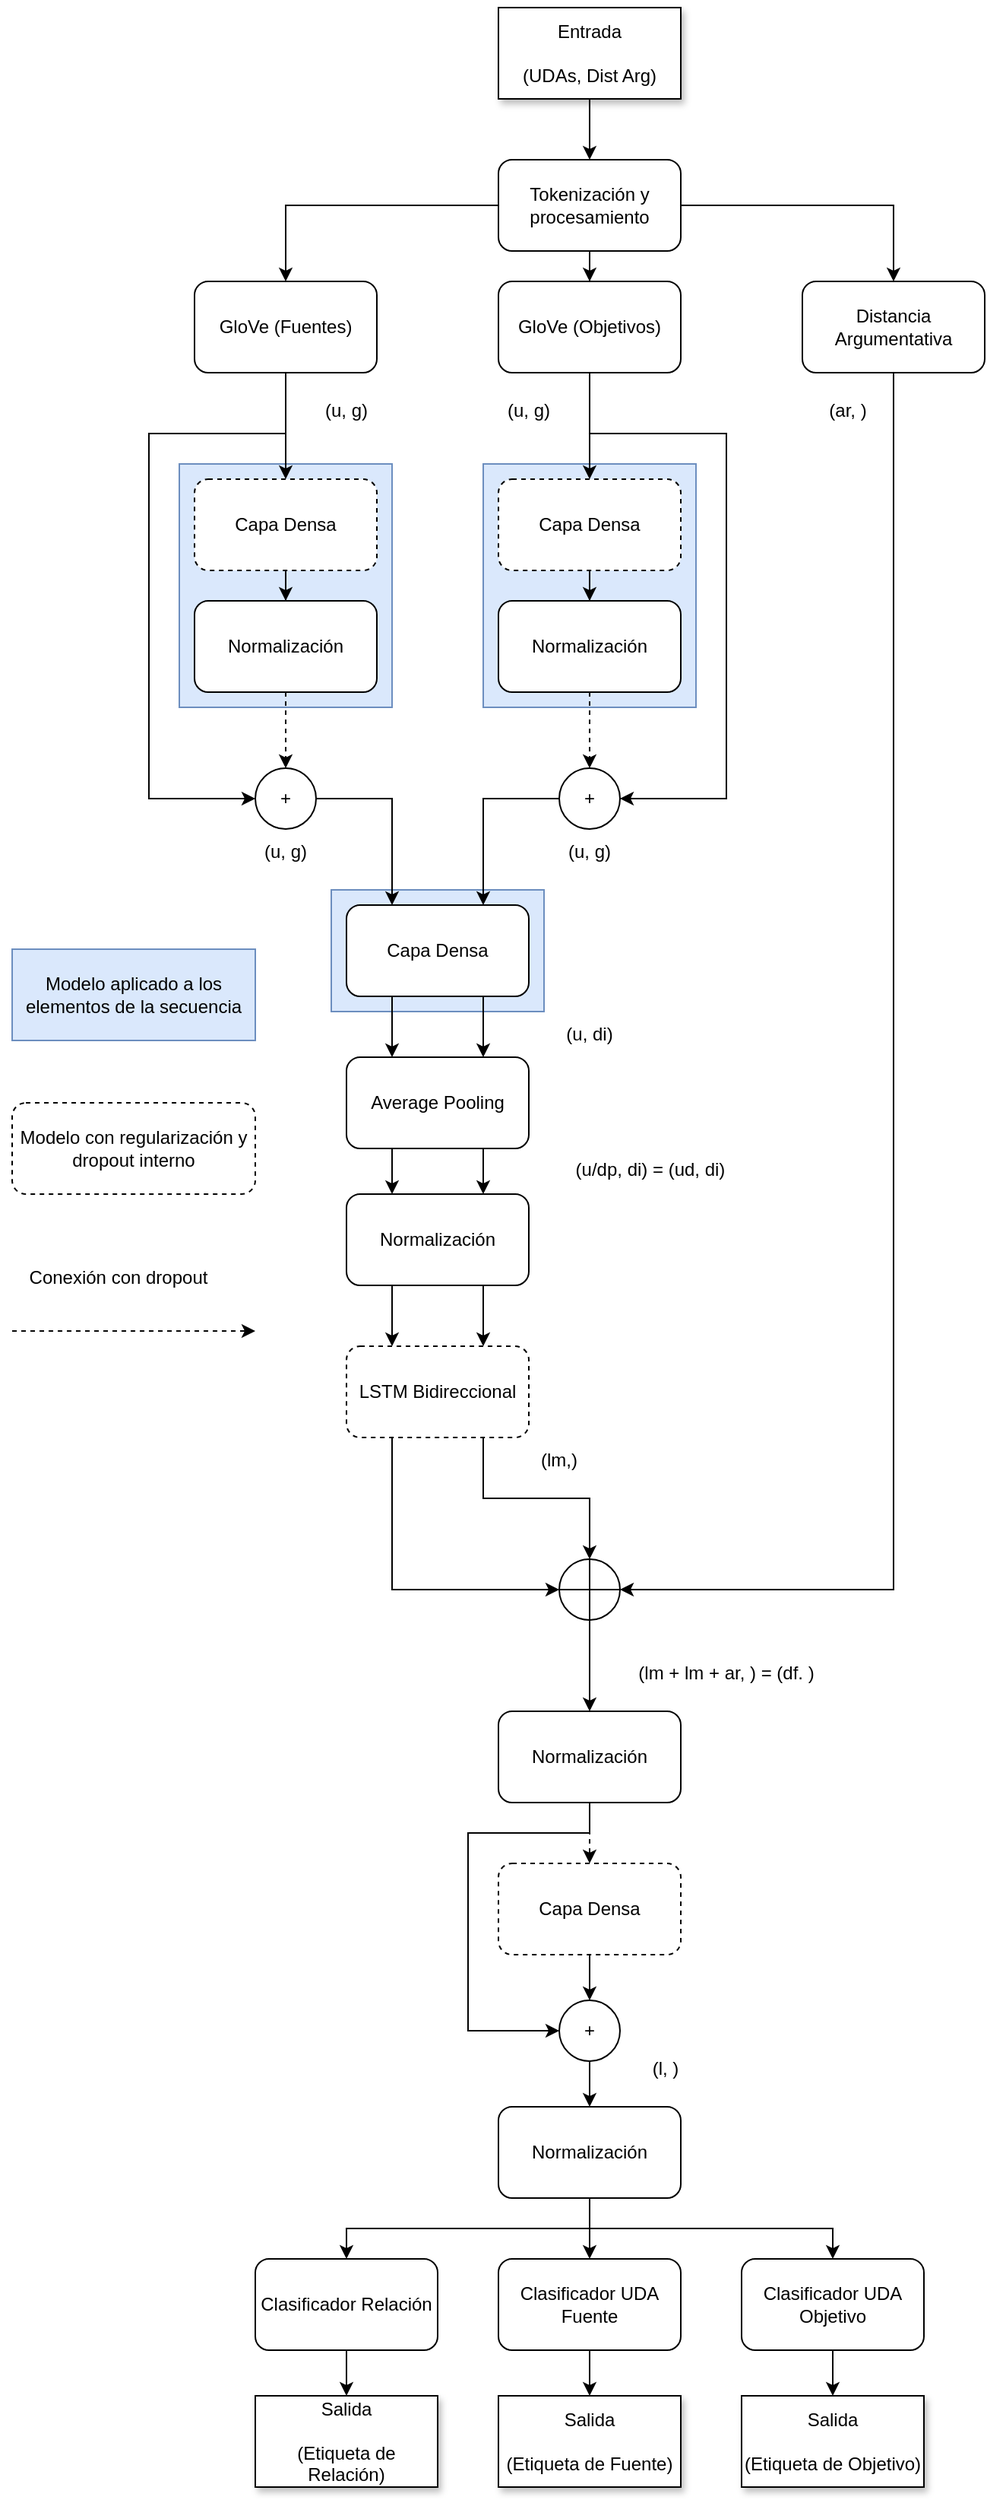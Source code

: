 <mxfile version="21.0.6" type="device" pages="3"><diagram id="xWh3JR6lTzLpPgcHhv8C" name="Página-1"><mxGraphModel dx="1831" dy="573" grid="1" gridSize="10" guides="1" tooltips="1" connect="1" arrows="1" fold="1" page="1" pageScale="1" pageWidth="827" pageHeight="1169" math="0" shadow="0"><root><mxCell id="0"/><mxCell id="1" parent="0"/><mxCell id="vxi1lbmupK3N7lTKFBQk-34" value="" style="rounded=0;whiteSpace=wrap;shadow=0;sketch=0;fillColor=#dae8fc;strokeColor=#6c8ebf;" parent="1" vertex="1"><mxGeometry x="210" y="580" width="140" height="80" as="geometry"/></mxCell><mxCell id="vxi1lbmupK3N7lTKFBQk-17" value="" style="rounded=0;whiteSpace=wrap;shadow=0;sketch=0;fillColor=#dae8fc;strokeColor=#6c8ebf;" parent="1" vertex="1"><mxGeometry x="310" y="300" width="140" height="160" as="geometry"/></mxCell><mxCell id="vxi1lbmupK3N7lTKFBQk-15" value="" style="rounded=0;whiteSpace=wrap;shadow=0;sketch=0;fillColor=#dae8fc;strokeColor=#6c8ebf;" parent="1" vertex="1"><mxGeometry x="110" y="300" width="140" height="160" as="geometry"/></mxCell><mxCell id="vxi1lbmupK3N7lTKFBQk-3" value="" style="edgeStyle=orthogonalEdgeStyle;rounded=0;jumpStyle=gap;orthogonalLoop=1;jettySize=auto;exitX=0.5;exitY=1;exitDx=0;exitDy=0;strokeColor=default;" parent="1" source="vxi1lbmupK3N7lTKFBQk-1" target="vxi1lbmupK3N7lTKFBQk-2" edge="1"><mxGeometry relative="1" as="geometry"/></mxCell><mxCell id="vxi1lbmupK3N7lTKFBQk-1" value="Entrada &#10;&#10;(UDAs, Dist Arg)" style="rounded=0;whiteSpace=wrap;shadow=1;sketch=0;" parent="1" vertex="1"><mxGeometry x="320" width="120" height="60" as="geometry"/></mxCell><mxCell id="vxi1lbmupK3N7lTKFBQk-8" value="" style="edgeStyle=orthogonalEdgeStyle;rounded=0;jumpStyle=gap;orthogonalLoop=1;jettySize=auto;exitX=0;exitY=0.5;exitDx=0;exitDy=0;entryX=0.5;entryY=0;entryDx=0;entryDy=0;strokeColor=default;" parent="1" source="vxi1lbmupK3N7lTKFBQk-2" target="vxi1lbmupK3N7lTKFBQk-6" edge="1"><mxGeometry relative="1" as="geometry"/></mxCell><mxCell id="vxi1lbmupK3N7lTKFBQk-9" value="" style="edgeStyle=orthogonalEdgeStyle;rounded=0;jumpStyle=gap;orthogonalLoop=1;jettySize=auto;strokeColor=default;" parent="1" source="vxi1lbmupK3N7lTKFBQk-2" target="vxi1lbmupK3N7lTKFBQk-7" edge="1"><mxGeometry relative="1" as="geometry"/></mxCell><mxCell id="vxi1lbmupK3N7lTKFBQk-10" value="" style="edgeStyle=orthogonalEdgeStyle;rounded=0;jumpStyle=gap;orthogonalLoop=1;jettySize=auto;exitX=1;exitY=0.5;exitDx=0;exitDy=0;entryX=0.5;entryY=0;entryDx=0;entryDy=0;strokeColor=default;" parent="1" source="vxi1lbmupK3N7lTKFBQk-2" target="vxi1lbmupK3N7lTKFBQk-5" edge="1"><mxGeometry relative="1" as="geometry"/></mxCell><mxCell id="vxi1lbmupK3N7lTKFBQk-2" value="Tokenización y procesamiento" style="rounded=1;whiteSpace=wrap;shadow=0;sketch=0;" parent="1" vertex="1"><mxGeometry x="320" y="100" width="120" height="60" as="geometry"/></mxCell><mxCell id="vxi1lbmupK3N7lTKFBQk-50" value="" style="edgeStyle=orthogonalEdgeStyle;rounded=0;jumpStyle=gap;orthogonalLoop=1;jettySize=auto;exitX=0.5;exitY=1;exitDx=0;exitDy=0;entryX=1;entryY=0.5;entryDx=0;entryDy=0;entryPerimeter=0;strokeColor=default;" parent="1" source="vxi1lbmupK3N7lTKFBQk-5" target="vxi1lbmupK3N7lTKFBQk-48" edge="1"><mxGeometry relative="1" as="geometry"/></mxCell><mxCell id="vxi1lbmupK3N7lTKFBQk-5" value="Distancia Argumentativa" style="rounded=1;whiteSpace=wrap;shadow=0;sketch=0;" parent="1" vertex="1"><mxGeometry x="520" y="180" width="120" height="60" as="geometry"/></mxCell><mxCell id="vxi1lbmupK3N7lTKFBQk-16" value="" style="edgeStyle=orthogonalEdgeStyle;rounded=0;jumpStyle=gap;orthogonalLoop=1;jettySize=auto;strokeColor=default;" parent="1" source="vxi1lbmupK3N7lTKFBQk-6" target="vxi1lbmupK3N7lTKFBQk-11" edge="1"><mxGeometry relative="1" as="geometry"/></mxCell><mxCell id="vxi1lbmupK3N7lTKFBQk-26" value="" style="edgeStyle=orthogonalEdgeStyle;rounded=0;jumpStyle=gap;orthogonalLoop=1;jettySize=auto;exitX=0.5;exitY=1;exitDx=0;exitDy=0;strokeColor=default;entryX=0;entryY=0.5;entryDx=0;entryDy=0;" parent="1" source="vxi1lbmupK3N7lTKFBQk-6" target="vxi1lbmupK3N7lTKFBQk-22" edge="1"><mxGeometry relative="1" as="geometry"><mxPoint x="80" y="520" as="targetPoint"/><Array as="points"><mxPoint x="180" y="280"/><mxPoint x="90" y="280"/><mxPoint x="90" y="520"/></Array></mxGeometry></mxCell><mxCell id="vxi1lbmupK3N7lTKFBQk-6" value="GloVe (Fuentes)" style="rounded=1;whiteSpace=wrap;shadow=0;sketch=0;" parent="1" vertex="1"><mxGeometry x="120" y="180" width="120" height="60" as="geometry"/></mxCell><mxCell id="vxi1lbmupK3N7lTKFBQk-21" value="" style="edgeStyle=orthogonalEdgeStyle;rounded=0;jumpStyle=gap;orthogonalLoop=1;jettySize=auto;strokeColor=default;" parent="1" source="vxi1lbmupK3N7lTKFBQk-7" target="vxi1lbmupK3N7lTKFBQk-19" edge="1"><mxGeometry relative="1" as="geometry"/></mxCell><mxCell id="vxi1lbmupK3N7lTKFBQk-30" value="" style="edgeStyle=orthogonalEdgeStyle;rounded=0;jumpStyle=gap;orthogonalLoop=1;jettySize=auto;exitX=0.5;exitY=1;exitDx=0;exitDy=0;strokeColor=default;entryX=1;entryY=0.5;entryDx=0;entryDy=0;" parent="1" source="vxi1lbmupK3N7lTKFBQk-7" target="vxi1lbmupK3N7lTKFBQk-28" edge="1"><mxGeometry relative="1" as="geometry"><mxPoint x="490" y="490" as="targetPoint"/><Array as="points"><mxPoint x="380" y="280"/><mxPoint x="470" y="280"/><mxPoint x="470" y="520"/></Array></mxGeometry></mxCell><mxCell id="vxi1lbmupK3N7lTKFBQk-7" value="GloVe (Objetivos)" style="rounded=1;whiteSpace=wrap;shadow=0;sketch=0;" parent="1" vertex="1"><mxGeometry x="320" y="180" width="120" height="60" as="geometry"/></mxCell><mxCell id="vxi1lbmupK3N7lTKFBQk-14" value="" style="edgeStyle=orthogonalEdgeStyle;rounded=0;jumpStyle=gap;orthogonalLoop=1;jettySize=auto;strokeColor=default;" parent="1" source="vxi1lbmupK3N7lTKFBQk-11" target="vxi1lbmupK3N7lTKFBQk-12" edge="1"><mxGeometry relative="1" as="geometry"/></mxCell><mxCell id="vxi1lbmupK3N7lTKFBQk-11" value="Capa Densa" style="rounded=1;whiteSpace=wrap;shadow=0;sketch=0;dashed=1;" parent="1" vertex="1"><mxGeometry x="120" y="310" width="120" height="60" as="geometry"/></mxCell><mxCell id="vxi1lbmupK3N7lTKFBQk-27" value="" style="edgeStyle=orthogonalEdgeStyle;rounded=0;jumpStyle=gap;orthogonalLoop=1;jettySize=auto;exitX=0.5;exitY=1;exitDx=0;exitDy=0;strokeColor=default;dashed=1;" parent="1" source="vxi1lbmupK3N7lTKFBQk-12" target="vxi1lbmupK3N7lTKFBQk-22" edge="1"><mxGeometry relative="1" as="geometry"/></mxCell><mxCell id="vxi1lbmupK3N7lTKFBQk-12" value="Normalización" style="rounded=1;whiteSpace=wrap;shadow=0;sketch=0;" parent="1" vertex="1"><mxGeometry x="120" y="390" width="120" height="60" as="geometry"/></mxCell><mxCell id="vxi1lbmupK3N7lTKFBQk-18" value="" style="edgeStyle=orthogonalEdgeStyle;rounded=0;jumpStyle=gap;orthogonalLoop=1;jettySize=auto;strokeColor=default;" parent="1" source="vxi1lbmupK3N7lTKFBQk-19" target="vxi1lbmupK3N7lTKFBQk-20" edge="1"><mxGeometry relative="1" as="geometry"/></mxCell><mxCell id="vxi1lbmupK3N7lTKFBQk-19" value="Capa Densa" style="rounded=1;whiteSpace=wrap;shadow=0;sketch=0;dashed=1;" parent="1" vertex="1"><mxGeometry x="320" y="310" width="120" height="60" as="geometry"/></mxCell><mxCell id="vxi1lbmupK3N7lTKFBQk-31" value="" style="edgeStyle=orthogonalEdgeStyle;rounded=0;jumpStyle=gap;orthogonalLoop=1;jettySize=auto;exitX=0.5;exitY=1;exitDx=0;exitDy=0;strokeColor=default;dashed=1;" parent="1" source="vxi1lbmupK3N7lTKFBQk-20" target="vxi1lbmupK3N7lTKFBQk-28" edge="1"><mxGeometry relative="1" as="geometry"/></mxCell><mxCell id="vxi1lbmupK3N7lTKFBQk-20" value="Normalización" style="rounded=1;whiteSpace=wrap;shadow=0;sketch=0;" parent="1" vertex="1"><mxGeometry x="320" y="390" width="120" height="60" as="geometry"/></mxCell><mxCell id="vxi1lbmupK3N7lTKFBQk-36" value="" style="edgeStyle=orthogonalEdgeStyle;rounded=0;jumpStyle=gap;orthogonalLoop=1;jettySize=auto;exitX=1;exitY=0.5;exitDx=0;exitDy=0;entryX=0.25;entryY=0;entryDx=0;entryDy=0;strokeColor=default;" parent="1" source="vxi1lbmupK3N7lTKFBQk-22" target="vxi1lbmupK3N7lTKFBQk-32" edge="1"><mxGeometry relative="1" as="geometry"/></mxCell><mxCell id="vxi1lbmupK3N7lTKFBQk-22" value="+" style="ellipse;whiteSpace=wrap;aspect=fixed;rounded=0;shadow=0;sketch=0;" parent="1" vertex="1"><mxGeometry x="160" y="500" width="40" height="40" as="geometry"/></mxCell><mxCell id="vxi1lbmupK3N7lTKFBQk-40" value="" style="edgeStyle=orthogonalEdgeStyle;rounded=0;jumpStyle=gap;orthogonalLoop=1;jettySize=auto;exitX=0;exitY=0.5;exitDx=0;exitDy=0;entryX=0.75;entryY=0;entryDx=0;entryDy=0;strokeColor=default;" parent="1" source="vxi1lbmupK3N7lTKFBQk-28" target="vxi1lbmupK3N7lTKFBQk-32" edge="1"><mxGeometry relative="1" as="geometry"/></mxCell><mxCell id="vxi1lbmupK3N7lTKFBQk-28" value="+" style="ellipse;whiteSpace=wrap;aspect=fixed;rounded=0;shadow=0;sketch=0;" parent="1" vertex="1"><mxGeometry x="360" y="500" width="40" height="40" as="geometry"/></mxCell><mxCell id="vxi1lbmupK3N7lTKFBQk-38" value="" style="edgeStyle=orthogonalEdgeStyle;rounded=0;jumpStyle=gap;orthogonalLoop=1;jettySize=auto;exitX=0.25;exitY=1;exitDx=0;exitDy=0;entryX=0.25;entryY=0;entryDx=0;entryDy=0;strokeColor=default;" parent="1" source="vxi1lbmupK3N7lTKFBQk-32" target="vxi1lbmupK3N7lTKFBQk-33" edge="1"><mxGeometry relative="1" as="geometry"/></mxCell><mxCell id="vxi1lbmupK3N7lTKFBQk-39" value="" style="edgeStyle=orthogonalEdgeStyle;rounded=0;jumpStyle=gap;orthogonalLoop=1;jettySize=auto;exitX=0.75;exitY=1;exitDx=0;exitDy=0;entryX=0.75;entryY=0;entryDx=0;entryDy=0;strokeColor=default;" parent="1" source="vxi1lbmupK3N7lTKFBQk-32" target="vxi1lbmupK3N7lTKFBQk-33" edge="1"><mxGeometry relative="1" as="geometry"/></mxCell><mxCell id="vxi1lbmupK3N7lTKFBQk-32" value="Capa Densa" style="rounded=1;whiteSpace=wrap;shadow=0;sketch=0;" parent="1" vertex="1"><mxGeometry x="220" y="590" width="120" height="60" as="geometry"/></mxCell><mxCell id="vxi1lbmupK3N7lTKFBQk-42" value="" style="edgeStyle=orthogonalEdgeStyle;rounded=0;jumpStyle=gap;orthogonalLoop=1;jettySize=auto;exitX=0.25;exitY=1;exitDx=0;exitDy=0;entryX=0.25;entryY=0;entryDx=0;entryDy=0;strokeColor=default;" parent="1" source="vxi1lbmupK3N7lTKFBQk-33" target="vxi1lbmupK3N7lTKFBQk-41" edge="1"><mxGeometry relative="1" as="geometry"/></mxCell><mxCell id="vxi1lbmupK3N7lTKFBQk-43" value="" style="edgeStyle=orthogonalEdgeStyle;rounded=0;jumpStyle=gap;orthogonalLoop=1;jettySize=auto;exitX=0.75;exitY=1;exitDx=0;exitDy=0;entryX=0.75;entryY=0;entryDx=0;entryDy=0;strokeColor=default;" parent="1" source="vxi1lbmupK3N7lTKFBQk-33" target="vxi1lbmupK3N7lTKFBQk-41" edge="1"><mxGeometry relative="1" as="geometry"/></mxCell><mxCell id="vxi1lbmupK3N7lTKFBQk-33" value="Average Pooling" style="rounded=1;whiteSpace=wrap;shadow=0;sketch=0;" parent="1" vertex="1"><mxGeometry x="220" y="690" width="120" height="60" as="geometry"/></mxCell><mxCell id="vxi1lbmupK3N7lTKFBQk-46" value="" style="edgeStyle=orthogonalEdgeStyle;rounded=0;jumpStyle=gap;orthogonalLoop=1;jettySize=auto;exitX=0.25;exitY=1;exitDx=0;exitDy=0;entryX=0.25;entryY=0;entryDx=0;entryDy=0;strokeColor=default;" parent="1" source="vxi1lbmupK3N7lTKFBQk-41" target="vxi1lbmupK3N7lTKFBQk-44" edge="1"><mxGeometry relative="1" as="geometry"/></mxCell><mxCell id="vxi1lbmupK3N7lTKFBQk-47" value="" style="edgeStyle=orthogonalEdgeStyle;rounded=0;jumpStyle=gap;orthogonalLoop=1;jettySize=auto;exitX=0.75;exitY=1;exitDx=0;exitDy=0;entryX=0.75;entryY=0;entryDx=0;entryDy=0;strokeColor=default;" parent="1" source="vxi1lbmupK3N7lTKFBQk-41" target="vxi1lbmupK3N7lTKFBQk-44" edge="1"><mxGeometry relative="1" as="geometry"/></mxCell><mxCell id="vxi1lbmupK3N7lTKFBQk-41" value="Normalización" style="rounded=1;whiteSpace=wrap;shadow=0;sketch=0;" parent="1" vertex="1"><mxGeometry x="220" y="780" width="120" height="60" as="geometry"/></mxCell><mxCell id="vxi1lbmupK3N7lTKFBQk-52" value="" style="edgeStyle=orthogonalEdgeStyle;rounded=0;jumpStyle=gap;orthogonalLoop=1;jettySize=auto;exitX=0.25;exitY=1;exitDx=0;exitDy=0;entryX=0;entryY=0.5;entryDx=0;entryDy=0;strokeColor=default;entryPerimeter=0;" parent="1" source="vxi1lbmupK3N7lTKFBQk-44" target="vxi1lbmupK3N7lTKFBQk-48" edge="1"><mxGeometry relative="1" as="geometry"><mxPoint x="250" y="980" as="targetPoint"/></mxGeometry></mxCell><mxCell id="vxi1lbmupK3N7lTKFBQk-53" value="" style="edgeStyle=orthogonalEdgeStyle;rounded=0;jumpStyle=gap;orthogonalLoop=1;jettySize=auto;exitX=0.75;exitY=1;exitDx=0;exitDy=0;entryX=0.5;entryY=0;entryDx=0;entryDy=0;strokeColor=default;entryPerimeter=0;" parent="1" source="vxi1lbmupK3N7lTKFBQk-44" target="vxi1lbmupK3N7lTKFBQk-48" edge="1"><mxGeometry relative="1" as="geometry"><mxPoint x="310" y="980" as="targetPoint"/></mxGeometry></mxCell><mxCell id="vxi1lbmupK3N7lTKFBQk-44" value="LSTM Bidireccional" style="rounded=1;whiteSpace=wrap;shadow=0;sketch=0;dashed=1;" parent="1" vertex="1"><mxGeometry x="220" y="880" width="120" height="60" as="geometry"/></mxCell><mxCell id="vxi1lbmupK3N7lTKFBQk-59" value="" style="edgeStyle=orthogonalEdgeStyle;rounded=0;jumpStyle=gap;orthogonalLoop=1;jettySize=auto;exitX=0.5;exitY=1;exitDx=0;exitDy=0;exitPerimeter=0;entryX=0.5;entryY=0;entryDx=0;entryDy=0;strokeColor=default;" parent="1" source="vxi1lbmupK3N7lTKFBQk-48" target="vxi1lbmupK3N7lTKFBQk-58" edge="1"><mxGeometry relative="1" as="geometry"/></mxCell><mxCell id="vxi1lbmupK3N7lTKFBQk-48" value="" style="verticalLabelPosition=bottom;verticalAlign=top;shape=mxgraph.flowchart.summing_function;rounded=0;shadow=0;sketch=0;" parent="1" vertex="1"><mxGeometry x="360" y="1020" width="40" height="40" as="geometry"/></mxCell><mxCell id="vxi1lbmupK3N7lTKFBQk-64" value="" style="edgeStyle=orthogonalEdgeStyle;rounded=0;jumpStyle=gap;orthogonalLoop=1;jettySize=auto;exitX=0.5;exitY=1;exitDx=0;exitDy=0;entryX=0.5;entryY=0;entryDx=0;entryDy=0;strokeColor=default;" parent="1" source="vxi1lbmupK3N7lTKFBQk-57" target="vxi1lbmupK3N7lTKFBQk-61" edge="1"><mxGeometry relative="1" as="geometry"/></mxCell><mxCell id="vxi1lbmupK3N7lTKFBQk-57" value="Capa Densa" style="rounded=1;whiteSpace=wrap;shadow=0;sketch=0;dashed=1;" parent="1" vertex="1"><mxGeometry x="320" y="1220" width="120" height="60" as="geometry"/></mxCell><mxCell id="vxi1lbmupK3N7lTKFBQk-60" value="" style="edgeStyle=orthogonalEdgeStyle;rounded=0;jumpStyle=gap;orthogonalLoop=1;jettySize=auto;exitX=0.5;exitY=1;exitDx=0;exitDy=0;entryX=0.5;entryY=0;entryDx=0;entryDy=0;strokeColor=default;dashed=1;" parent="1" source="vxi1lbmupK3N7lTKFBQk-58" target="vxi1lbmupK3N7lTKFBQk-57" edge="1"><mxGeometry relative="1" as="geometry"/></mxCell><mxCell id="vxi1lbmupK3N7lTKFBQk-63" value="" style="edgeStyle=orthogonalEdgeStyle;rounded=0;jumpStyle=gap;orthogonalLoop=1;jettySize=auto;exitX=0.5;exitY=1;exitDx=0;exitDy=0;strokeColor=default;entryX=0;entryY=0.5;entryDx=0;entryDy=0;" parent="1" source="vxi1lbmupK3N7lTKFBQk-58" target="vxi1lbmupK3N7lTKFBQk-61" edge="1"><mxGeometry relative="1" as="geometry"><mxPoint x="350" y="1310" as="targetPoint"/><Array as="points"><mxPoint x="380" y="1200"/><mxPoint x="300" y="1200"/><mxPoint x="300" y="1330"/></Array></mxGeometry></mxCell><mxCell id="vxi1lbmupK3N7lTKFBQk-58" value="Normalización" style="rounded=1;whiteSpace=wrap;shadow=0;sketch=0;" parent="1" vertex="1"><mxGeometry x="320" y="1120" width="120" height="60" as="geometry"/></mxCell><mxCell id="vxi1lbmupK3N7lTKFBQk-66" value="" style="edgeStyle=orthogonalEdgeStyle;rounded=0;jumpStyle=gap;orthogonalLoop=1;jettySize=auto;exitX=0.5;exitY=1;exitDx=0;exitDy=0;entryX=0.5;entryY=0;entryDx=0;entryDy=0;strokeColor=default;" parent="1" source="vxi1lbmupK3N7lTKFBQk-61" target="vxi1lbmupK3N7lTKFBQk-65" edge="1"><mxGeometry relative="1" as="geometry"/></mxCell><mxCell id="vxi1lbmupK3N7lTKFBQk-61" value="+" style="ellipse;whiteSpace=wrap;aspect=fixed;rounded=0;shadow=0;sketch=0;" parent="1" vertex="1"><mxGeometry x="360" y="1310" width="40" height="40" as="geometry"/></mxCell><mxCell id="vxi1lbmupK3N7lTKFBQk-70" value="" style="edgeStyle=orthogonalEdgeStyle;rounded=0;jumpStyle=gap;orthogonalLoop=1;jettySize=auto;exitX=0.5;exitY=1;exitDx=0;exitDy=0;entryX=0.5;entryY=0;entryDx=0;entryDy=0;strokeColor=default;" parent="1" source="vxi1lbmupK3N7lTKFBQk-65" target="vxi1lbmupK3N7lTKFBQk-67" edge="1"><mxGeometry relative="1" as="geometry"/></mxCell><mxCell id="vxi1lbmupK3N7lTKFBQk-71" value="" style="edgeStyle=orthogonalEdgeStyle;rounded=0;jumpStyle=gap;orthogonalLoop=1;jettySize=auto;exitX=0.5;exitY=1;exitDx=0;exitDy=0;entryX=0.5;entryY=0;entryDx=0;entryDy=0;strokeColor=default;" parent="1" source="vxi1lbmupK3N7lTKFBQk-65" target="vxi1lbmupK3N7lTKFBQk-68" edge="1"><mxGeometry relative="1" as="geometry"/></mxCell><mxCell id="vxi1lbmupK3N7lTKFBQk-72" value="" style="edgeStyle=orthogonalEdgeStyle;rounded=0;jumpStyle=gap;orthogonalLoop=1;jettySize=auto;exitX=0.5;exitY=1;exitDx=0;exitDy=0;strokeColor=default;" parent="1" source="vxi1lbmupK3N7lTKFBQk-65" target="vxi1lbmupK3N7lTKFBQk-69" edge="1"><mxGeometry relative="1" as="geometry"/></mxCell><mxCell id="vxi1lbmupK3N7lTKFBQk-65" value="Normalización" style="rounded=1;whiteSpace=wrap;shadow=0;sketch=0;" parent="1" vertex="1"><mxGeometry x="320" y="1380" width="120" height="60" as="geometry"/></mxCell><mxCell id="vxi1lbmupK3N7lTKFBQk-74" value="" style="edgeStyle=orthogonalEdgeStyle;rounded=0;jumpStyle=gap;orthogonalLoop=1;jettySize=auto;exitX=0.5;exitY=1;exitDx=0;exitDy=0;strokeColor=default;" parent="1" source="vxi1lbmupK3N7lTKFBQk-67" target="vxi1lbmupK3N7lTKFBQk-73" edge="1"><mxGeometry relative="1" as="geometry"/></mxCell><mxCell id="vxi1lbmupK3N7lTKFBQk-67" value="Clasificador Relación" style="rounded=1;whiteSpace=wrap;shadow=0;sketch=0;" parent="1" vertex="1"><mxGeometry x="160" y="1480" width="120" height="60" as="geometry"/></mxCell><mxCell id="vxi1lbmupK3N7lTKFBQk-77" value="" style="edgeStyle=orthogonalEdgeStyle;rounded=0;jumpStyle=gap;orthogonalLoop=1;jettySize=auto;exitX=0.5;exitY=1;exitDx=0;exitDy=0;entryX=0.5;entryY=0;entryDx=0;entryDy=0;strokeColor=default;" parent="1" source="vxi1lbmupK3N7lTKFBQk-68" target="vxi1lbmupK3N7lTKFBQk-75" edge="1"><mxGeometry relative="1" as="geometry"/></mxCell><mxCell id="vxi1lbmupK3N7lTKFBQk-68" value="Clasificador UDA Fuente" style="rounded=1;whiteSpace=wrap;shadow=0;sketch=0;" parent="1" vertex="1"><mxGeometry x="320" y="1480" width="120" height="60" as="geometry"/></mxCell><mxCell id="vxi1lbmupK3N7lTKFBQk-78" value="" style="edgeStyle=orthogonalEdgeStyle;rounded=0;jumpStyle=gap;orthogonalLoop=1;jettySize=auto;exitX=0.5;exitY=1;exitDx=0;exitDy=0;strokeColor=default;" parent="1" source="vxi1lbmupK3N7lTKFBQk-69" target="vxi1lbmupK3N7lTKFBQk-76" edge="1"><mxGeometry relative="1" as="geometry"/></mxCell><mxCell id="vxi1lbmupK3N7lTKFBQk-69" value="Clasificador UDA Objetivo" style="rounded=1;whiteSpace=wrap;shadow=0;sketch=0;" parent="1" vertex="1"><mxGeometry x="480" y="1480" width="120" height="60" as="geometry"/></mxCell><mxCell id="vxi1lbmupK3N7lTKFBQk-73" value="Salida &#10;&#10;(Etiqueta de Relación)" style="rounded=0;whiteSpace=wrap;shadow=1;sketch=0;" parent="1" vertex="1"><mxGeometry x="160" y="1570" width="120" height="60" as="geometry"/></mxCell><mxCell id="vxi1lbmupK3N7lTKFBQk-75" value="Salida &#10;&#10;(Etiqueta de Fuente)" style="rounded=0;whiteSpace=wrap;shadow=1;sketch=0;" parent="1" vertex="1"><mxGeometry x="320" y="1570" width="120" height="60" as="geometry"/></mxCell><mxCell id="vxi1lbmupK3N7lTKFBQk-76" value="Salida &#10;&#10;(Etiqueta de Objetivo)" style="rounded=0;whiteSpace=wrap;shadow=1;sketch=0;" parent="1" vertex="1"><mxGeometry x="480" y="1570" width="120" height="60" as="geometry"/></mxCell><mxCell id="vxi1lbmupK3N7lTKFBQk-79" value="Modelo aplicado a los elementos de la secuencia" style="rounded=0;whiteSpace=wrap;shadow=0;sketch=0;fillColor=#dae8fc;strokeColor=#6c8ebf;" parent="1" vertex="1"><mxGeometry y="619" width="160" height="60" as="geometry"/></mxCell><mxCell id="vxi1lbmupK3N7lTKFBQk-81" value="Modelo con regularización y dropout interno" style="rounded=1;whiteSpace=wrap;shadow=0;sketch=0;dashed=1;" parent="1" vertex="1"><mxGeometry y="720" width="160" height="60" as="geometry"/></mxCell><mxCell id="vxi1lbmupK3N7lTKFBQk-82" value="" style="endArrow=classic;rounded=0;strokeColor=default;jumpStyle=gap;dashed=1;" parent="1" edge="1"><mxGeometry width="50" height="50" relative="1" as="geometry"><mxPoint y="870" as="sourcePoint"/><mxPoint x="160" y="870" as="targetPoint"/></mxGeometry></mxCell><mxCell id="vxi1lbmupK3N7lTKFBQk-83" value="Conexión con dropout" style="text;strokeColor=none;fillColor=none;align=center;verticalAlign=middle;whiteSpace=wrap;rounded=0;shadow=0;dashed=1;sketch=0;" parent="1" vertex="1"><mxGeometry x="10" y="820" width="120" height="30" as="geometry"/></mxCell><mxCell id="T4sJVdzHCllII9qInNwx-1" value="(u, g)" style="text;strokeColor=none;fillColor=none;align=center;verticalAlign=middle;whiteSpace=wrap;rounded=0;shadow=0;sketch=0;" parent="1" vertex="1"><mxGeometry x="190" y="250" width="60" height="30" as="geometry"/></mxCell><mxCell id="T4sJVdzHCllII9qInNwx-2" value="(u, g)" style="text;strokeColor=none;fillColor=none;align=center;verticalAlign=middle;whiteSpace=wrap;rounded=0;shadow=0;sketch=0;" parent="1" vertex="1"><mxGeometry x="310" y="250" width="60" height="30" as="geometry"/></mxCell><mxCell id="T4sJVdzHCllII9qInNwx-3" value="(ar, )" style="text;strokeColor=none;fillColor=none;align=center;verticalAlign=middle;whiteSpace=wrap;rounded=0;shadow=0;sketch=0;" parent="1" vertex="1"><mxGeometry x="520" y="250" width="60" height="30" as="geometry"/></mxCell><mxCell id="T4sJVdzHCllII9qInNwx-4" value="(u, g)" style="text;strokeColor=none;fillColor=none;align=center;verticalAlign=middle;whiteSpace=wrap;rounded=0;shadow=0;sketch=0;" parent="1" vertex="1"><mxGeometry x="150" y="540" width="60" height="30" as="geometry"/></mxCell><mxCell id="T4sJVdzHCllII9qInNwx-5" value="(u, g)" style="text;strokeColor=none;fillColor=none;align=center;verticalAlign=middle;whiteSpace=wrap;rounded=0;shadow=0;sketch=0;" parent="1" vertex="1"><mxGeometry x="350" y="540" width="60" height="30" as="geometry"/></mxCell><mxCell id="T4sJVdzHCllII9qInNwx-6" value="(u/dp, di) = (ud, di)" style="text;strokeColor=none;fillColor=none;align=center;verticalAlign=middle;whiteSpace=wrap;rounded=0;shadow=0;sketch=0;" parent="1" vertex="1"><mxGeometry x="360" y="749" width="120" height="30" as="geometry"/></mxCell><mxCell id="T4sJVdzHCllII9qInNwx-7" value="(u, di)" style="text;strokeColor=none;fillColor=none;align=center;verticalAlign=middle;whiteSpace=wrap;rounded=0;shadow=0;sketch=0;" parent="1" vertex="1"><mxGeometry x="350" y="660" width="60" height="30" as="geometry"/></mxCell><mxCell id="T4sJVdzHCllII9qInNwx-8" value="&#10;(lm,)&#10;" style="text;strokeColor=none;fillColor=none;align=center;verticalAlign=middle;whiteSpace=wrap;rounded=0;shadow=0;sketch=0;" parent="1" vertex="1"><mxGeometry x="280" y="940" width="160" height="30" as="geometry"/></mxCell><mxCell id="T4sJVdzHCllII9qInNwx-10" value="(lm + lm + ar, ) = (df. )" style="text;strokeColor=none;fillColor=none;align=center;verticalAlign=middle;whiteSpace=wrap;rounded=0;shadow=0;sketch=0;" parent="1" vertex="1"><mxGeometry x="390" y="1080" width="160" height="30" as="geometry"/></mxCell><mxCell id="T4sJVdzHCllII9qInNwx-11" value="(l, )" style="text;strokeColor=none;fillColor=none;align=center;verticalAlign=middle;whiteSpace=wrap;rounded=0;shadow=0;sketch=0;" parent="1" vertex="1"><mxGeometry x="400" y="1340" width="60" height="30" as="geometry"/></mxCell></root></mxGraphModel></diagram><diagram id="9IjyzGziUWptFiYhg62x" name="Página-2"><mxGraphModel dx="1831" dy="573" grid="1" gridSize="10" guides="1" tooltips="1" connect="1" arrows="1" fold="1" page="1" pageScale="1" pageWidth="827" pageHeight="1169" math="0" shadow="0"><root><mxCell id="0"/><mxCell id="1" parent="0"/><mxCell id="0Z10PUU0UmlQ1AuYdiMG-2" value="" style="rounded=0;whiteSpace=wrap;shadow=0;sketch=0;fillColor=#dae8fc;strokeColor=#6c8ebf;" parent="1" vertex="1"><mxGeometry x="210" y="580" width="140" height="80" as="geometry"/></mxCell><mxCell id="0Z10PUU0UmlQ1AuYdiMG-3" value="" style="rounded=0;whiteSpace=wrap;shadow=0;sketch=0;fillColor=#dae8fc;strokeColor=#6c8ebf;" parent="1" vertex="1"><mxGeometry x="310" y="300" width="140" height="160" as="geometry"/></mxCell><mxCell id="0Z10PUU0UmlQ1AuYdiMG-4" value="" style="rounded=0;whiteSpace=wrap;shadow=0;sketch=0;fillColor=#dae8fc;strokeColor=#6c8ebf;" parent="1" vertex="1"><mxGeometry x="110" y="300" width="140" height="160" as="geometry"/></mxCell><mxCell id="0Z10PUU0UmlQ1AuYdiMG-5" value="" style="edgeStyle=orthogonalEdgeStyle;rounded=0;jumpStyle=gap;orthogonalLoop=1;jettySize=auto;exitX=0.5;exitY=1;exitDx=0;exitDy=0;strokeColor=default;" parent="1" source="0Z10PUU0UmlQ1AuYdiMG-6" target="0Z10PUU0UmlQ1AuYdiMG-10" edge="1"><mxGeometry relative="1" as="geometry"/></mxCell><mxCell id="0Z10PUU0UmlQ1AuYdiMG-6" value="Entrada &#10;&#10;(UDAs, Dist Arg)" style="rounded=0;whiteSpace=wrap;shadow=1;sketch=0;" parent="1" vertex="1"><mxGeometry x="320" width="120" height="60" as="geometry"/></mxCell><mxCell id="0Z10PUU0UmlQ1AuYdiMG-7" value="" style="edgeStyle=orthogonalEdgeStyle;rounded=0;jumpStyle=gap;orthogonalLoop=1;jettySize=auto;exitX=0;exitY=0.5;exitDx=0;exitDy=0;entryX=0.5;entryY=0;entryDx=0;entryDy=0;strokeColor=default;" parent="1" source="0Z10PUU0UmlQ1AuYdiMG-10" target="0Z10PUU0UmlQ1AuYdiMG-15" edge="1"><mxGeometry relative="1" as="geometry"/></mxCell><mxCell id="0Z10PUU0UmlQ1AuYdiMG-8" value="" style="edgeStyle=orthogonalEdgeStyle;rounded=0;jumpStyle=gap;orthogonalLoop=1;jettySize=auto;strokeColor=default;" parent="1" source="0Z10PUU0UmlQ1AuYdiMG-10" target="0Z10PUU0UmlQ1AuYdiMG-18" edge="1"><mxGeometry relative="1" as="geometry"/></mxCell><mxCell id="0Z10PUU0UmlQ1AuYdiMG-9" value="" style="edgeStyle=orthogonalEdgeStyle;rounded=0;jumpStyle=gap;orthogonalLoop=1;jettySize=auto;exitX=1;exitY=0.5;exitDx=0;exitDy=0;entryX=0.5;entryY=0;entryDx=0;entryDy=0;strokeColor=default;" parent="1" source="0Z10PUU0UmlQ1AuYdiMG-10" target="0Z10PUU0UmlQ1AuYdiMG-12" edge="1"><mxGeometry relative="1" as="geometry"/></mxCell><mxCell id="0Z10PUU0UmlQ1AuYdiMG-10" value="Tokenización y procesamiento" style="rounded=1;whiteSpace=wrap;shadow=0;sketch=0;" parent="1" vertex="1"><mxGeometry x="320" y="100" width="120" height="60" as="geometry"/></mxCell><mxCell id="0Z10PUU0UmlQ1AuYdiMG-11" value="" style="edgeStyle=orthogonalEdgeStyle;rounded=0;jumpStyle=gap;orthogonalLoop=1;jettySize=auto;exitX=0.5;exitY=1;exitDx=0;exitDy=0;entryX=1;entryY=0.5;entryDx=0;entryDy=0;entryPerimeter=0;strokeColor=default;" parent="1" source="0Z10PUU0UmlQ1AuYdiMG-12" target="0Z10PUU0UmlQ1AuYdiMG-44" edge="1"><mxGeometry relative="1" as="geometry"/></mxCell><mxCell id="0Z10PUU0UmlQ1AuYdiMG-12" value="Distancia Argumentativa" style="rounded=1;whiteSpace=wrap;shadow=0;sketch=0;" parent="1" vertex="1"><mxGeometry x="520" y="180" width="120" height="60" as="geometry"/></mxCell><mxCell id="0Z10PUU0UmlQ1AuYdiMG-13" value="" style="edgeStyle=orthogonalEdgeStyle;rounded=0;jumpStyle=gap;orthogonalLoop=1;jettySize=auto;strokeColor=default;" parent="1" source="0Z10PUU0UmlQ1AuYdiMG-15" target="0Z10PUU0UmlQ1AuYdiMG-20" edge="1"><mxGeometry relative="1" as="geometry"/></mxCell><mxCell id="0Z10PUU0UmlQ1AuYdiMG-14" value="" style="edgeStyle=orthogonalEdgeStyle;rounded=0;jumpStyle=gap;orthogonalLoop=1;jettySize=auto;exitX=0.5;exitY=1;exitDx=0;exitDy=0;strokeColor=default;entryX=0;entryY=0.5;entryDx=0;entryDy=0;" parent="1" source="0Z10PUU0UmlQ1AuYdiMG-15" target="0Z10PUU0UmlQ1AuYdiMG-28" edge="1"><mxGeometry relative="1" as="geometry"><mxPoint x="80" y="520" as="targetPoint"/><Array as="points"><mxPoint x="180" y="280"/><mxPoint x="90" y="280"/><mxPoint x="90" y="520"/></Array></mxGeometry></mxCell><mxCell id="0Z10PUU0UmlQ1AuYdiMG-15" value="GloVe (Fuentes)" style="rounded=1;whiteSpace=wrap;shadow=0;sketch=0;" parent="1" vertex="1"><mxGeometry x="120" y="180" width="120" height="60" as="geometry"/></mxCell><mxCell id="0Z10PUU0UmlQ1AuYdiMG-16" value="" style="edgeStyle=orthogonalEdgeStyle;rounded=0;jumpStyle=gap;orthogonalLoop=1;jettySize=auto;strokeColor=default;" parent="1" source="0Z10PUU0UmlQ1AuYdiMG-18" target="0Z10PUU0UmlQ1AuYdiMG-24" edge="1"><mxGeometry relative="1" as="geometry"/></mxCell><mxCell id="0Z10PUU0UmlQ1AuYdiMG-17" value="" style="edgeStyle=orthogonalEdgeStyle;rounded=0;jumpStyle=gap;orthogonalLoop=1;jettySize=auto;exitX=0.5;exitY=1;exitDx=0;exitDy=0;strokeColor=default;entryX=1;entryY=0.5;entryDx=0;entryDy=0;" parent="1" source="0Z10PUU0UmlQ1AuYdiMG-18" target="0Z10PUU0UmlQ1AuYdiMG-30" edge="1"><mxGeometry relative="1" as="geometry"><mxPoint x="490" y="490" as="targetPoint"/><Array as="points"><mxPoint x="380" y="280"/><mxPoint x="470" y="280"/><mxPoint x="470" y="520"/></Array></mxGeometry></mxCell><mxCell id="0Z10PUU0UmlQ1AuYdiMG-18" value="GloVe (Objetivos)" style="rounded=1;whiteSpace=wrap;shadow=0;sketch=0;" parent="1" vertex="1"><mxGeometry x="320" y="180" width="120" height="60" as="geometry"/></mxCell><mxCell id="0Z10PUU0UmlQ1AuYdiMG-19" value="" style="edgeStyle=orthogonalEdgeStyle;rounded=0;jumpStyle=gap;orthogonalLoop=1;jettySize=auto;strokeColor=default;" parent="1" source="0Z10PUU0UmlQ1AuYdiMG-20" target="0Z10PUU0UmlQ1AuYdiMG-22" edge="1"><mxGeometry relative="1" as="geometry"/></mxCell><mxCell id="0Z10PUU0UmlQ1AuYdiMG-20" value="Capa Densa" style="rounded=1;whiteSpace=wrap;shadow=0;sketch=0;dashed=1;" parent="1" vertex="1"><mxGeometry x="120" y="310" width="120" height="60" as="geometry"/></mxCell><mxCell id="0Z10PUU0UmlQ1AuYdiMG-21" value="" style="edgeStyle=orthogonalEdgeStyle;rounded=0;jumpStyle=gap;orthogonalLoop=1;jettySize=auto;exitX=0.5;exitY=1;exitDx=0;exitDy=0;strokeColor=default;dashed=1;" parent="1" source="0Z10PUU0UmlQ1AuYdiMG-22" target="0Z10PUU0UmlQ1AuYdiMG-28" edge="1"><mxGeometry relative="1" as="geometry"/></mxCell><mxCell id="0Z10PUU0UmlQ1AuYdiMG-22" value="Normalización" style="rounded=1;whiteSpace=wrap;shadow=0;sketch=0;" parent="1" vertex="1"><mxGeometry x="120" y="390" width="120" height="60" as="geometry"/></mxCell><mxCell id="0Z10PUU0UmlQ1AuYdiMG-23" value="" style="edgeStyle=orthogonalEdgeStyle;rounded=0;jumpStyle=gap;orthogonalLoop=1;jettySize=auto;strokeColor=default;" parent="1" source="0Z10PUU0UmlQ1AuYdiMG-24" target="0Z10PUU0UmlQ1AuYdiMG-26" edge="1"><mxGeometry relative="1" as="geometry"/></mxCell><mxCell id="0Z10PUU0UmlQ1AuYdiMG-24" value="Capa Densa" style="rounded=1;whiteSpace=wrap;shadow=0;sketch=0;dashed=1;" parent="1" vertex="1"><mxGeometry x="320" y="310" width="120" height="60" as="geometry"/></mxCell><mxCell id="0Z10PUU0UmlQ1AuYdiMG-25" value="" style="edgeStyle=orthogonalEdgeStyle;rounded=0;jumpStyle=gap;orthogonalLoop=1;jettySize=auto;exitX=0.5;exitY=1;exitDx=0;exitDy=0;strokeColor=default;dashed=1;" parent="1" source="0Z10PUU0UmlQ1AuYdiMG-26" target="0Z10PUU0UmlQ1AuYdiMG-30" edge="1"><mxGeometry relative="1" as="geometry"/></mxCell><mxCell id="0Z10PUU0UmlQ1AuYdiMG-26" value="Normalización" style="rounded=1;whiteSpace=wrap;shadow=0;sketch=0;" parent="1" vertex="1"><mxGeometry x="320" y="390" width="120" height="60" as="geometry"/></mxCell><mxCell id="0Z10PUU0UmlQ1AuYdiMG-27" value="" style="edgeStyle=orthogonalEdgeStyle;rounded=0;jumpStyle=gap;orthogonalLoop=1;jettySize=auto;exitX=1;exitY=0.5;exitDx=0;exitDy=0;entryX=0.25;entryY=0;entryDx=0;entryDy=0;strokeColor=default;" parent="1" source="0Z10PUU0UmlQ1AuYdiMG-28" target="0Z10PUU0UmlQ1AuYdiMG-33" edge="1"><mxGeometry relative="1" as="geometry"/></mxCell><mxCell id="0Z10PUU0UmlQ1AuYdiMG-28" value="+" style="ellipse;whiteSpace=wrap;aspect=fixed;rounded=0;shadow=0;sketch=0;" parent="1" vertex="1"><mxGeometry x="160" y="500" width="40" height="40" as="geometry"/></mxCell><mxCell id="0Z10PUU0UmlQ1AuYdiMG-29" value="" style="edgeStyle=orthogonalEdgeStyle;rounded=0;jumpStyle=gap;orthogonalLoop=1;jettySize=auto;exitX=0;exitY=0.5;exitDx=0;exitDy=0;entryX=0.75;entryY=0;entryDx=0;entryDy=0;strokeColor=default;" parent="1" source="0Z10PUU0UmlQ1AuYdiMG-30" target="0Z10PUU0UmlQ1AuYdiMG-33" edge="1"><mxGeometry relative="1" as="geometry"/></mxCell><mxCell id="0Z10PUU0UmlQ1AuYdiMG-30" value="+" style="ellipse;whiteSpace=wrap;aspect=fixed;rounded=0;shadow=0;sketch=0;" parent="1" vertex="1"><mxGeometry x="360" y="500" width="40" height="40" as="geometry"/></mxCell><mxCell id="0Z10PUU0UmlQ1AuYdiMG-31" value="" style="edgeStyle=orthogonalEdgeStyle;rounded=0;jumpStyle=gap;orthogonalLoop=1;jettySize=auto;exitX=0.25;exitY=1;exitDx=0;exitDy=0;entryX=0.25;entryY=0;entryDx=0;entryDy=0;strokeColor=default;" parent="1" source="0Z10PUU0UmlQ1AuYdiMG-33" target="0Z10PUU0UmlQ1AuYdiMG-36" edge="1"><mxGeometry relative="1" as="geometry"/></mxCell><mxCell id="0Z10PUU0UmlQ1AuYdiMG-32" value="" style="edgeStyle=orthogonalEdgeStyle;rounded=0;jumpStyle=gap;orthogonalLoop=1;jettySize=auto;exitX=0.75;exitY=1;exitDx=0;exitDy=0;entryX=0.75;entryY=0;entryDx=0;entryDy=0;strokeColor=default;" parent="1" source="0Z10PUU0UmlQ1AuYdiMG-33" target="0Z10PUU0UmlQ1AuYdiMG-36" edge="1"><mxGeometry relative="1" as="geometry"/></mxCell><mxCell id="0Z10PUU0UmlQ1AuYdiMG-33" value="Capa Densa" style="rounded=1;whiteSpace=wrap;shadow=0;sketch=0;" parent="1" vertex="1"><mxGeometry x="220" y="590" width="120" height="60" as="geometry"/></mxCell><mxCell id="0Z10PUU0UmlQ1AuYdiMG-34" value="" style="edgeStyle=orthogonalEdgeStyle;rounded=0;jumpStyle=gap;orthogonalLoop=1;jettySize=auto;exitX=0.25;exitY=1;exitDx=0;exitDy=0;entryX=0.25;entryY=0;entryDx=0;entryDy=0;strokeColor=default;" parent="1" source="0Z10PUU0UmlQ1AuYdiMG-36" target="0Z10PUU0UmlQ1AuYdiMG-39" edge="1"><mxGeometry relative="1" as="geometry"/></mxCell><mxCell id="0Z10PUU0UmlQ1AuYdiMG-35" value="" style="edgeStyle=orthogonalEdgeStyle;rounded=0;jumpStyle=gap;orthogonalLoop=1;jettySize=auto;exitX=0.75;exitY=1;exitDx=0;exitDy=0;entryX=0.75;entryY=0;entryDx=0;entryDy=0;strokeColor=default;" parent="1" source="0Z10PUU0UmlQ1AuYdiMG-36" target="0Z10PUU0UmlQ1AuYdiMG-39" edge="1"><mxGeometry relative="1" as="geometry"/></mxCell><mxCell id="0Z10PUU0UmlQ1AuYdiMG-36" value="Average Pooling" style="rounded=1;whiteSpace=wrap;shadow=0;sketch=0;" parent="1" vertex="1"><mxGeometry x="220" y="690" width="120" height="60" as="geometry"/></mxCell><mxCell id="0Z10PUU0UmlQ1AuYdiMG-37" value="" style="edgeStyle=orthogonalEdgeStyle;rounded=0;jumpStyle=gap;orthogonalLoop=1;jettySize=auto;exitX=0.25;exitY=1;exitDx=0;exitDy=0;entryX=0.25;entryY=0;entryDx=0;entryDy=0;strokeColor=default;" parent="1" source="0Z10PUU0UmlQ1AuYdiMG-39" target="0Z10PUU0UmlQ1AuYdiMG-42" edge="1"><mxGeometry relative="1" as="geometry"/></mxCell><mxCell id="0Z10PUU0UmlQ1AuYdiMG-38" value="" style="edgeStyle=orthogonalEdgeStyle;rounded=0;jumpStyle=gap;orthogonalLoop=1;jettySize=auto;exitX=0.75;exitY=1;exitDx=0;exitDy=0;entryX=0.75;entryY=0;entryDx=0;entryDy=0;strokeColor=default;" parent="1" source="0Z10PUU0UmlQ1AuYdiMG-39" target="0Z10PUU0UmlQ1AuYdiMG-42" edge="1"><mxGeometry relative="1" as="geometry"/></mxCell><mxCell id="0Z10PUU0UmlQ1AuYdiMG-39" value="Normalización" style="rounded=1;whiteSpace=wrap;shadow=0;sketch=0;" parent="1" vertex="1"><mxGeometry x="220" y="780" width="120" height="60" as="geometry"/></mxCell><mxCell id="0Z10PUU0UmlQ1AuYdiMG-40" value="" style="edgeStyle=orthogonalEdgeStyle;rounded=0;jumpStyle=gap;orthogonalLoop=1;jettySize=auto;exitX=0.25;exitY=1;exitDx=0;exitDy=0;entryX=0;entryY=0.5;entryDx=0;entryDy=0;strokeColor=default;entryPerimeter=0;" parent="1" source="0Z10PUU0UmlQ1AuYdiMG-42" target="0Z10PUU0UmlQ1AuYdiMG-44" edge="1"><mxGeometry relative="1" as="geometry"><mxPoint x="250" y="980" as="targetPoint"/><Array as="points"><mxPoint x="250" y="1030"/></Array></mxGeometry></mxCell><mxCell id="0Z10PUU0UmlQ1AuYdiMG-41" value="" style="edgeStyle=orthogonalEdgeStyle;rounded=0;jumpStyle=gap;orthogonalLoop=1;jettySize=auto;exitX=0.75;exitY=1;exitDx=0;exitDy=0;entryX=0.5;entryY=0;entryDx=0;entryDy=0;strokeColor=default;entryPerimeter=0;" parent="1" source="0Z10PUU0UmlQ1AuYdiMG-42" target="0Z10PUU0UmlQ1AuYdiMG-44" edge="1"><mxGeometry relative="1" as="geometry"><mxPoint x="310" y="980" as="targetPoint"/></mxGeometry></mxCell><mxCell id="0Z10PUU0UmlQ1AuYdiMG-42" value="LSTM Bidireccional" style="rounded=1;whiteSpace=wrap;shadow=0;sketch=0;dashed=1;" parent="1" vertex="1"><mxGeometry x="220" y="880" width="120" height="60" as="geometry"/></mxCell><mxCell id="0Z10PUU0UmlQ1AuYdiMG-44" value="" style="verticalLabelPosition=bottom;verticalAlign=top;shape=mxgraph.flowchart.summing_function;rounded=0;shadow=0;sketch=0;" parent="1" vertex="1"><mxGeometry x="360" y="1010" width="40" height="40" as="geometry"/></mxCell><mxCell id="0Z10PUU0UmlQ1AuYdiMG-48" value="Modelo aplicado a los elementos de la secuencia" style="rounded=0;whiteSpace=wrap;shadow=0;sketch=0;fillColor=#dae8fc;strokeColor=#6c8ebf;" parent="1" vertex="1"><mxGeometry y="619" width="160" height="60" as="geometry"/></mxCell><mxCell id="0Z10PUU0UmlQ1AuYdiMG-50" value="Modelo con regularización y dropout interno" style="rounded=1;whiteSpace=wrap;shadow=0;sketch=0;dashed=1;" parent="1" vertex="1"><mxGeometry y="720" width="160" height="60" as="geometry"/></mxCell><mxCell id="0Z10PUU0UmlQ1AuYdiMG-51" value="" style="endArrow=classic;rounded=0;strokeColor=default;jumpStyle=gap;dashed=1;" parent="1" edge="1"><mxGeometry width="50" height="50" relative="1" as="geometry"><mxPoint y="870" as="sourcePoint"/><mxPoint x="160" y="870" as="targetPoint"/></mxGeometry></mxCell><mxCell id="0Z10PUU0UmlQ1AuYdiMG-52" value="Conexión con dropout" style="text;strokeColor=none;fillColor=none;align=center;verticalAlign=middle;whiteSpace=wrap;rounded=0;shadow=0;dashed=1;sketch=0;" parent="1" vertex="1"><mxGeometry x="10" y="820" width="120" height="30" as="geometry"/></mxCell><mxCell id="0Z10PUU0UmlQ1AuYdiMG-53" value="(u, g)" style="text;strokeColor=none;fillColor=none;align=center;verticalAlign=middle;whiteSpace=wrap;rounded=0;shadow=0;sketch=0;" parent="1" vertex="1"><mxGeometry x="190" y="250" width="60" height="30" as="geometry"/></mxCell><mxCell id="0Z10PUU0UmlQ1AuYdiMG-54" value="(u, g)" style="text;strokeColor=none;fillColor=none;align=center;verticalAlign=middle;whiteSpace=wrap;rounded=0;shadow=0;sketch=0;" parent="1" vertex="1"><mxGeometry x="310" y="250" width="60" height="30" as="geometry"/></mxCell><mxCell id="0Z10PUU0UmlQ1AuYdiMG-55" value="(ar, )" style="text;strokeColor=none;fillColor=none;align=center;verticalAlign=middle;whiteSpace=wrap;rounded=0;shadow=0;sketch=0;" parent="1" vertex="1"><mxGeometry x="520" y="250" width="60" height="30" as="geometry"/></mxCell><mxCell id="0Z10PUU0UmlQ1AuYdiMG-56" value="(u, g)" style="text;strokeColor=none;fillColor=none;align=center;verticalAlign=middle;whiteSpace=wrap;rounded=0;shadow=0;sketch=0;" parent="1" vertex="1"><mxGeometry x="150" y="540" width="60" height="30" as="geometry"/></mxCell><mxCell id="0Z10PUU0UmlQ1AuYdiMG-57" value="(u, g)" style="text;strokeColor=none;fillColor=none;align=center;verticalAlign=middle;whiteSpace=wrap;rounded=0;shadow=0;sketch=0;" parent="1" vertex="1"><mxGeometry x="350" y="540" width="60" height="30" as="geometry"/></mxCell><mxCell id="0Z10PUU0UmlQ1AuYdiMG-58" value="(u/dp, di) = (ud, di)" style="text;strokeColor=none;fillColor=none;align=center;verticalAlign=middle;whiteSpace=wrap;rounded=0;shadow=0;sketch=0;" parent="1" vertex="1"><mxGeometry x="360" y="749" width="120" height="30" as="geometry"/></mxCell><mxCell id="0Z10PUU0UmlQ1AuYdiMG-59" value="(u, di)" style="text;strokeColor=none;fillColor=none;align=center;verticalAlign=middle;whiteSpace=wrap;rounded=0;shadow=0;sketch=0;" parent="1" vertex="1"><mxGeometry x="350" y="660" width="60" height="30" as="geometry"/></mxCell><mxCell id="0Z10PUU0UmlQ1AuYdiMG-60" value="(lm,)&#10;" style="text;strokeColor=none;fillColor=none;align=center;verticalAlign=middle;whiteSpace=wrap;rounded=0;shadow=0;sketch=0;" parent="1" vertex="1"><mxGeometry x="340" y="949" width="80" height="30" as="geometry"/></mxCell><mxCell id="VUut5jyIONLd3QwXjsT9-1" value="" style="endArrow=classic;html=1;rounded=0;exitX=0.5;exitY=1;exitDx=0;exitDy=0;exitPerimeter=0;" edge="1" parent="1" source="0Z10PUU0UmlQ1AuYdiMG-44"><mxGeometry width="50" height="50" relative="1" as="geometry"><mxPoint x="390" y="1060" as="sourcePoint"/><mxPoint x="380" y="1100" as="targetPoint"/></mxGeometry></mxCell></root></mxGraphModel></diagram><diagram id="YdSTAR2FecXWy10CJZcn" name="Página-3"><mxGraphModel dx="1004" dy="1742" grid="1" gridSize="10" guides="1" tooltips="1" connect="1" arrows="1" fold="1" page="1" pageScale="1" pageWidth="827" pageHeight="1169" math="0" shadow="0"><root><mxCell id="0"/><mxCell id="1" parent="0"/><mxCell id="FJdkUCaqbPzsiiQYUOSP-1" value="" style="edgeStyle=orthogonalEdgeStyle;rounded=0;jumpStyle=gap;orthogonalLoop=1;jettySize=auto;exitX=0.5;exitY=1;exitDx=0;exitDy=0;exitPerimeter=0;entryX=0.5;entryY=0;entryDx=0;entryDy=0;strokeColor=default;" parent="1" target="FJdkUCaqbPzsiiQYUOSP-6" edge="1"><mxGeometry relative="1" as="geometry"><mxPoint x="414" as="sourcePoint"/></mxGeometry></mxCell><mxCell id="FJdkUCaqbPzsiiQYUOSP-2" value="" style="edgeStyle=orthogonalEdgeStyle;rounded=0;jumpStyle=gap;orthogonalLoop=1;jettySize=auto;exitX=0.5;exitY=1;exitDx=0;exitDy=0;entryX=0.5;entryY=0;entryDx=0;entryDy=0;strokeColor=default;" parent="1" source="FJdkUCaqbPzsiiQYUOSP-3" target="FJdkUCaqbPzsiiQYUOSP-8" edge="1"><mxGeometry relative="1" as="geometry"/></mxCell><mxCell id="FJdkUCaqbPzsiiQYUOSP-3" value="Capa Densa" style="rounded=1;shadow=0;sketch=0;dashed=1;whiteSpace=wrap;" parent="1" vertex="1"><mxGeometry x="354" y="210" width="120" height="60" as="geometry"/></mxCell><mxCell id="FJdkUCaqbPzsiiQYUOSP-4" value="" style="edgeStyle=orthogonalEdgeStyle;rounded=0;jumpStyle=gap;orthogonalLoop=1;jettySize=auto;exitX=0.5;exitY=1;exitDx=0;exitDy=0;entryX=0.5;entryY=0;entryDx=0;entryDy=0;strokeColor=default;dashed=1;" parent="1" source="FJdkUCaqbPzsiiQYUOSP-6" target="FJdkUCaqbPzsiiQYUOSP-3" edge="1"><mxGeometry relative="1" as="geometry"/></mxCell><mxCell id="FJdkUCaqbPzsiiQYUOSP-5" value="" style="edgeStyle=orthogonalEdgeStyle;rounded=0;jumpStyle=gap;orthogonalLoop=1;jettySize=auto;exitX=0.5;exitY=1;exitDx=0;exitDy=0;strokeColor=default;entryX=0;entryY=0.5;entryDx=0;entryDy=0;" parent="1" source="FJdkUCaqbPzsiiQYUOSP-6" target="FJdkUCaqbPzsiiQYUOSP-8" edge="1"><mxGeometry relative="1" as="geometry"><mxPoint x="384" y="300" as="targetPoint"/><Array as="points"><mxPoint x="414" y="190"/><mxPoint x="334" y="190"/><mxPoint x="334" y="320"/></Array></mxGeometry></mxCell><mxCell id="FJdkUCaqbPzsiiQYUOSP-6" value="Normalización" style="rounded=1;shadow=0;sketch=0;whiteSpace=wrap;" parent="1" vertex="1"><mxGeometry x="354" y="110" width="120" height="60" as="geometry"/></mxCell><mxCell id="FJdkUCaqbPzsiiQYUOSP-7" value="" style="edgeStyle=orthogonalEdgeStyle;rounded=0;jumpStyle=gap;orthogonalLoop=1;jettySize=auto;exitX=0.5;exitY=1;exitDx=0;exitDy=0;entryX=0.5;entryY=0;entryDx=0;entryDy=0;strokeColor=default;" parent="1" source="FJdkUCaqbPzsiiQYUOSP-8" target="FJdkUCaqbPzsiiQYUOSP-12" edge="1"><mxGeometry relative="1" as="geometry"/></mxCell><mxCell id="FJdkUCaqbPzsiiQYUOSP-8" value="+" style="ellipse;aspect=fixed;rounded=0;shadow=0;sketch=0;whiteSpace=wrap;" parent="1" vertex="1"><mxGeometry x="394" y="300" width="40" height="40" as="geometry"/></mxCell><mxCell id="FJdkUCaqbPzsiiQYUOSP-9" value="" style="edgeStyle=orthogonalEdgeStyle;rounded=0;jumpStyle=gap;orthogonalLoop=1;jettySize=auto;exitX=0.5;exitY=1;exitDx=0;exitDy=0;entryX=0.5;entryY=0;entryDx=0;entryDy=0;strokeColor=default;" parent="1" source="FJdkUCaqbPzsiiQYUOSP-12" target="FJdkUCaqbPzsiiQYUOSP-14" edge="1"><mxGeometry relative="1" as="geometry"/></mxCell><mxCell id="FJdkUCaqbPzsiiQYUOSP-10" value="" style="edgeStyle=orthogonalEdgeStyle;rounded=0;jumpStyle=gap;orthogonalLoop=1;jettySize=auto;exitX=0.5;exitY=1;exitDx=0;exitDy=0;entryX=0.5;entryY=0;entryDx=0;entryDy=0;strokeColor=default;" parent="1" source="FJdkUCaqbPzsiiQYUOSP-12" target="FJdkUCaqbPzsiiQYUOSP-16" edge="1"><mxGeometry relative="1" as="geometry"/></mxCell><mxCell id="FJdkUCaqbPzsiiQYUOSP-11" value="" style="edgeStyle=orthogonalEdgeStyle;rounded=0;jumpStyle=gap;orthogonalLoop=1;jettySize=auto;exitX=0.5;exitY=1;exitDx=0;exitDy=0;strokeColor=default;" parent="1" source="FJdkUCaqbPzsiiQYUOSP-12" target="FJdkUCaqbPzsiiQYUOSP-18" edge="1"><mxGeometry relative="1" as="geometry"/></mxCell><mxCell id="FJdkUCaqbPzsiiQYUOSP-12" value="Normalización" style="rounded=1;shadow=0;sketch=0;whiteSpace=wrap;" parent="1" vertex="1"><mxGeometry x="354" y="370" width="120" height="60" as="geometry"/></mxCell><mxCell id="FJdkUCaqbPzsiiQYUOSP-13" value="" style="edgeStyle=orthogonalEdgeStyle;rounded=0;jumpStyle=gap;orthogonalLoop=1;jettySize=auto;exitX=0.5;exitY=1;exitDx=0;exitDy=0;strokeColor=default;" parent="1" source="FJdkUCaqbPzsiiQYUOSP-14" target="FJdkUCaqbPzsiiQYUOSP-19" edge="1"><mxGeometry relative="1" as="geometry"/></mxCell><mxCell id="FJdkUCaqbPzsiiQYUOSP-14" value="Clasificador Relación" style="rounded=1;shadow=0;sketch=0;whiteSpace=wrap;" parent="1" vertex="1"><mxGeometry x="194" y="470" width="120" height="60" as="geometry"/></mxCell><mxCell id="FJdkUCaqbPzsiiQYUOSP-15" value="" style="edgeStyle=orthogonalEdgeStyle;rounded=0;jumpStyle=gap;orthogonalLoop=1;jettySize=auto;exitX=0.5;exitY=1;exitDx=0;exitDy=0;entryX=0.5;entryY=0;entryDx=0;entryDy=0;strokeColor=default;" parent="1" source="FJdkUCaqbPzsiiQYUOSP-16" target="FJdkUCaqbPzsiiQYUOSP-20" edge="1"><mxGeometry relative="1" as="geometry"/></mxCell><mxCell id="FJdkUCaqbPzsiiQYUOSP-16" value="Clasificador UDA Fuente" style="rounded=1;shadow=0;sketch=0;whiteSpace=wrap;" parent="1" vertex="1"><mxGeometry x="354" y="470" width="120" height="60" as="geometry"/></mxCell><mxCell id="FJdkUCaqbPzsiiQYUOSP-17" value="" style="edgeStyle=orthogonalEdgeStyle;rounded=0;jumpStyle=gap;orthogonalLoop=1;jettySize=auto;exitX=0.5;exitY=1;exitDx=0;exitDy=0;strokeColor=default;" parent="1" source="FJdkUCaqbPzsiiQYUOSP-18" target="FJdkUCaqbPzsiiQYUOSP-21" edge="1"><mxGeometry relative="1" as="geometry"/></mxCell><mxCell id="FJdkUCaqbPzsiiQYUOSP-18" value="Clasificador UDA Objetivo" style="rounded=1;shadow=0;sketch=0;whiteSpace=wrap;" parent="1" vertex="1"><mxGeometry x="514" y="470" width="120" height="60" as="geometry"/></mxCell><mxCell id="FJdkUCaqbPzsiiQYUOSP-19" value="Salida &#10;&#10;(Etiqueta de Relación)" style="rounded=0;shadow=1;sketch=0;whiteSpace=wrap;" parent="1" vertex="1"><mxGeometry x="194" y="560" width="120" height="60" as="geometry"/></mxCell><mxCell id="FJdkUCaqbPzsiiQYUOSP-20" value="Salida &#10;&#10;(Etiqueta de Fuente)" style="rounded=0;shadow=1;sketch=0;whiteSpace=wrap;" parent="1" vertex="1"><mxGeometry x="354" y="560" width="120" height="60" as="geometry"/></mxCell><mxCell id="FJdkUCaqbPzsiiQYUOSP-21" value="Salida &#10;&#10;(Etiqueta de Objetivo)" style="rounded=0;shadow=1;sketch=0;whiteSpace=wrap;" parent="1" vertex="1"><mxGeometry x="514" y="560" width="120" height="60" as="geometry"/></mxCell><mxCell id="FJdkUCaqbPzsiiQYUOSP-22" value="(lm + lm + ar, ) = (df. )" style="text;strokeColor=none;fillColor=none;align=center;verticalAlign=middle;rounded=0;shadow=0;sketch=0;whiteSpace=wrap;" parent="1" vertex="1"><mxGeometry x="424" y="70" width="160" height="30" as="geometry"/></mxCell><mxCell id="FJdkUCaqbPzsiiQYUOSP-23" value="(l, )" style="text;strokeColor=none;fillColor=none;align=center;verticalAlign=middle;rounded=0;shadow=0;sketch=0;whiteSpace=wrap;" parent="1" vertex="1"><mxGeometry x="434" y="330" width="60" height="30" as="geometry"/></mxCell></root></mxGraphModel></diagram></mxfile>